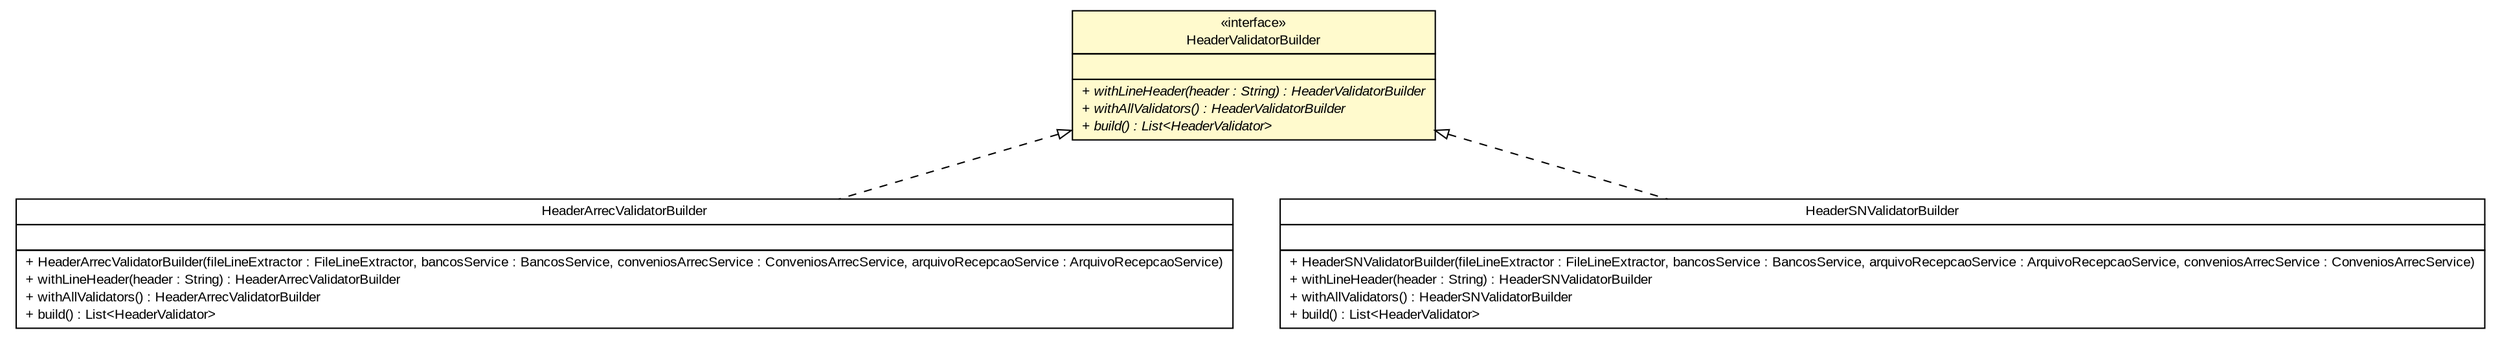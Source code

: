 #!/usr/local/bin/dot
#
# Class diagram 
# Generated by UMLGraph version R5_6 (http://www.umlgraph.org/)
#

digraph G {
	edge [fontname="arial",fontsize=10,labelfontname="arial",labelfontsize=10];
	node [fontname="arial",fontsize=10,shape=plaintext];
	nodesep=0.25;
	ranksep=0.5;
	// br.gov.to.sefaz.arr.processamento.validation.validator.header.HeaderValidatorBuilder
	c415015 [label=<<table title="br.gov.to.sefaz.arr.processamento.validation.validator.header.HeaderValidatorBuilder" border="0" cellborder="1" cellspacing="0" cellpadding="2" port="p" bgcolor="lemonChiffon" href="./HeaderValidatorBuilder.html">
		<tr><td><table border="0" cellspacing="0" cellpadding="1">
<tr><td align="center" balign="center"> &#171;interface&#187; </td></tr>
<tr><td align="center" balign="center"> HeaderValidatorBuilder </td></tr>
		</table></td></tr>
		<tr><td><table border="0" cellspacing="0" cellpadding="1">
<tr><td align="left" balign="left">  </td></tr>
		</table></td></tr>
		<tr><td><table border="0" cellspacing="0" cellpadding="1">
<tr><td align="left" balign="left"><font face="arial italic" point-size="10.0"> + withLineHeader(header : String) : HeaderValidatorBuilder </font></td></tr>
<tr><td align="left" balign="left"><font face="arial italic" point-size="10.0"> + withAllValidators() : HeaderValidatorBuilder </font></td></tr>
<tr><td align="left" balign="left"><font face="arial italic" point-size="10.0"> + build() : List&lt;HeaderValidator&gt; </font></td></tr>
		</table></td></tr>
		</table>>, URL="./HeaderValidatorBuilder.html", fontname="arial", fontcolor="black", fontsize=10.0];
	// br.gov.to.sefaz.arr.processamento.validation.validator.header.arrecadacao.builder.HeaderArrecValidatorBuilder
	c415018 [label=<<table title="br.gov.to.sefaz.arr.processamento.validation.validator.header.arrecadacao.builder.HeaderArrecValidatorBuilder" border="0" cellborder="1" cellspacing="0" cellpadding="2" port="p" href="./arrecadacao/builder/HeaderArrecValidatorBuilder.html">
		<tr><td><table border="0" cellspacing="0" cellpadding="1">
<tr><td align="center" balign="center"> HeaderArrecValidatorBuilder </td></tr>
		</table></td></tr>
		<tr><td><table border="0" cellspacing="0" cellpadding="1">
<tr><td align="left" balign="left">  </td></tr>
		</table></td></tr>
		<tr><td><table border="0" cellspacing="0" cellpadding="1">
<tr><td align="left" balign="left"> + HeaderArrecValidatorBuilder(fileLineExtractor : FileLineExtractor, bancosService : BancosService, conveniosArrecService : ConveniosArrecService, arquivoRecepcaoService : ArquivoRecepcaoService) </td></tr>
<tr><td align="left" balign="left"> + withLineHeader(header : String) : HeaderArrecValidatorBuilder </td></tr>
<tr><td align="left" balign="left"> + withAllValidators() : HeaderArrecValidatorBuilder </td></tr>
<tr><td align="left" balign="left"> + build() : List&lt;HeaderValidator&gt; </td></tr>
		</table></td></tr>
		</table>>, URL="./arrecadacao/builder/HeaderArrecValidatorBuilder.html", fontname="arial", fontcolor="black", fontsize=10.0];
	// br.gov.to.sefaz.arr.processamento.validation.validator.header.simplesnacional.builder.HeaderSNValidatorBuilder
	c415028 [label=<<table title="br.gov.to.sefaz.arr.processamento.validation.validator.header.simplesnacional.builder.HeaderSNValidatorBuilder" border="0" cellborder="1" cellspacing="0" cellpadding="2" port="p" href="./simplesnacional/builder/HeaderSNValidatorBuilder.html">
		<tr><td><table border="0" cellspacing="0" cellpadding="1">
<tr><td align="center" balign="center"> HeaderSNValidatorBuilder </td></tr>
		</table></td></tr>
		<tr><td><table border="0" cellspacing="0" cellpadding="1">
<tr><td align="left" balign="left">  </td></tr>
		</table></td></tr>
		<tr><td><table border="0" cellspacing="0" cellpadding="1">
<tr><td align="left" balign="left"> + HeaderSNValidatorBuilder(fileLineExtractor : FileLineExtractor, bancosService : BancosService, arquivoRecepcaoService : ArquivoRecepcaoService, conveniosArrecService : ConveniosArrecService) </td></tr>
<tr><td align="left" balign="left"> + withLineHeader(header : String) : HeaderSNValidatorBuilder </td></tr>
<tr><td align="left" balign="left"> + withAllValidators() : HeaderSNValidatorBuilder </td></tr>
<tr><td align="left" balign="left"> + build() : List&lt;HeaderValidator&gt; </td></tr>
		</table></td></tr>
		</table>>, URL="./simplesnacional/builder/HeaderSNValidatorBuilder.html", fontname="arial", fontcolor="black", fontsize=10.0];
	//br.gov.to.sefaz.arr.processamento.validation.validator.header.arrecadacao.builder.HeaderArrecValidatorBuilder implements br.gov.to.sefaz.arr.processamento.validation.validator.header.HeaderValidatorBuilder
	c415015:p -> c415018:p [dir=back,arrowtail=empty,style=dashed];
	//br.gov.to.sefaz.arr.processamento.validation.validator.header.simplesnacional.builder.HeaderSNValidatorBuilder implements br.gov.to.sefaz.arr.processamento.validation.validator.header.HeaderValidatorBuilder
	c415015:p -> c415028:p [dir=back,arrowtail=empty,style=dashed];
}


